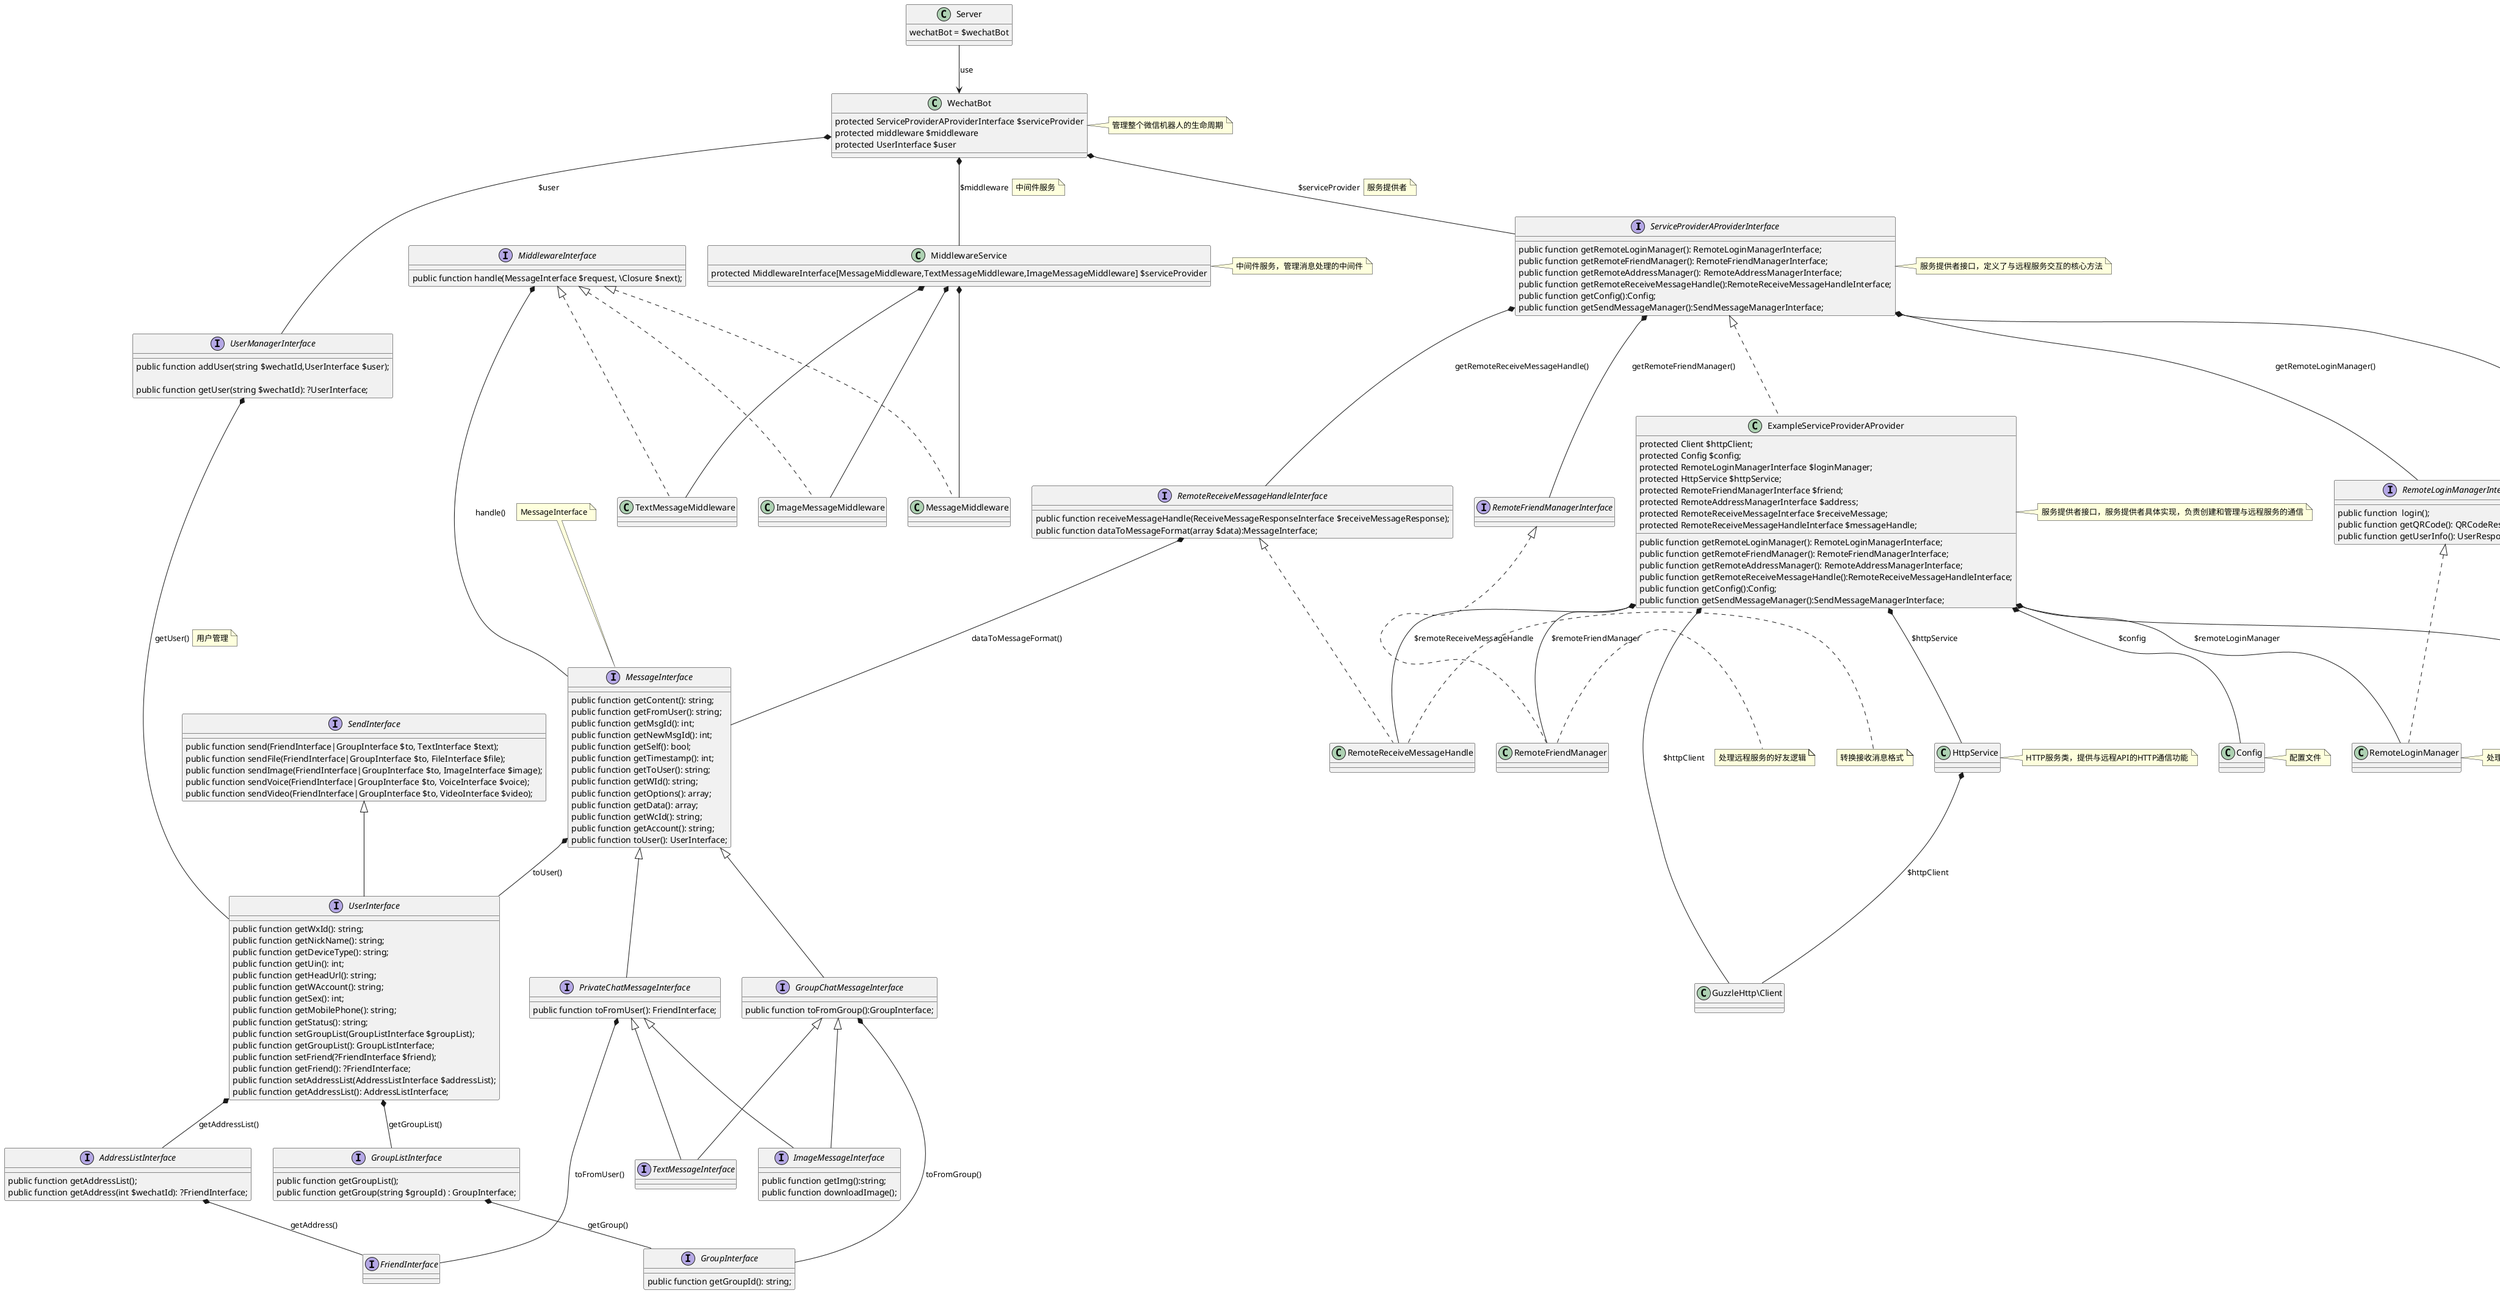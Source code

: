 @startuml

interface ServiceProviderAProviderInterface{
     public function getRemoteLoginManager(): RemoteLoginManagerInterface;
     public function getRemoteFriendManager(): RemoteFriendManagerInterface;
     public function getRemoteAddressManager(): RemoteAddressManagerInterface;
     public function getRemoteReceiveMessageHandle():RemoteReceiveMessageHandleInterface;
     public function getConfig():Config;
     public function getSendMessageManager():SendMessageManagerInterface;
}
note right of ServiceProviderAProviderInterface: 服务提供者接口，定义了与远程服务交互的核心方法

class ExampleServiceProviderAProvider implements ServiceProviderAProviderInterface {
    protected Client $httpClient;
    protected Config $config;
    protected RemoteLoginManagerInterface $loginManager;
    protected HttpService $httpService;
    protected RemoteFriendManagerInterface $friend;
    protected RemoteAddressManagerInterface $address;
    protected RemoteReceiveMessageInterface $receiveMessage;
    protected RemoteReceiveMessageHandleInterface $messageHandle;

     public function getRemoteLoginManager(): RemoteLoginManagerInterface;
     public function getRemoteFriendManager(): RemoteFriendManagerInterface;
     public function getRemoteAddressManager(): RemoteAddressManagerInterface;
     public function getRemoteReceiveMessageHandle():RemoteReceiveMessageHandleInterface;
     public function getConfig():Config;
     public function getSendMessageManager():SendMessageManagerInterface;
}
note right of ExampleServiceProviderAProvider: 服务提供者接口，服务提供者具体实现，负责创建和管理与远程服务的通信

class Config {
}
note right of Config: 配置文件

class HttpService {
}
note right of HttpService: HTTP服务类，提供与远程API的HTTP通信功能

class RemoteLoginManager implements RemoteLoginManagerInterface {
}
note right of RemoteLoginManager: 处理远程服务的登录逻辑

class RemoteFriendManager implements RemoteFriendManagerInterface {
}
note right of RemoteFriendManager: 处理远程服务的好友逻辑

class RemoteAddressManager implements RemoteAddressManagerInterface {
}
note right of RemoteAddressManager: 处理远程服务的通讯录逻辑

class RemoteReceiveMessageHandle implements RemoteReceiveMessageHandleInterface {
}
note right of RemoteReceiveMessageHandle: 转换接收消息格式


interface MiddlewareInterface
{
    public function handle(MessageInterface $request, \Closure $next);
}

class MessageMiddleware implements MiddlewareInterface{
}

class TextMessageMiddleware implements MiddlewareInterface{
}

class ImageMessageMiddleware implements MiddlewareInterface{
}

class WechatBot {
    protected ServiceProviderAProviderInterface $serviceProvider
    protected middleware $middleware
    protected UserInterface $user
}
note right of WechatBot: 管理整个微信机器人的生命周期

class MiddlewareService {
    protected MiddlewareInterface[MessageMiddleware,TextMessageMiddleware,ImageMessageMiddleware] $serviceProvider
}
note right of MiddlewareService: 中间件服务，管理消息处理的中间件

interface SendInterface{
    public function send(FriendInterface|GroupInterface $to, TextInterface $text);
    public function sendFile(FriendInterface|GroupInterface $to, FileInterface $file);
    public function sendImage(FriendInterface|GroupInterface $to, ImageInterface $image);
    public function sendVoice(FriendInterface|GroupInterface $to, VoiceInterface $voice);
    public function sendVideo(FriendInterface|GroupInterface $to, VideoInterface $video);
}

interface UserManagerInterface
{
    public function addUser(string $wechatId,UserInterface $user);

    public function getUser(string $wechatId): ?UserInterface;
}

interface UserInterface extends SendInterface
{
    public function getWxId(): string;
    public function getNickName(): string;
    public function getDeviceType(): string;
    public function getUin(): int;
    public function getHeadUrl(): string;
    public function getWAccount(): string;
    public function getSex(): int;
    public function getMobilePhone(): string;
    public function getStatus(): string;
    public function setGroupList(GroupListInterface $groupList);
    public function getGroupList(): GroupListInterface;
    public function setFriend(?FriendInterface $friend);
    public function getFriend(): ?FriendInterface;
    public function setAddressList(AddressListInterface $addressList);
    public function getAddressList(): AddressListInterface;

}

interface RemoteLoginManagerInterface
{
    public function  login();
    public function getQRCode(): QRCodeResponseInterface;
    public function getUserInfo(): UserResponseInterface;
}

interface RemoteAddressManagerInterface
{
    public function initAddressList();
}

interface RemoteFriendManagerInterface
{
}

interface RemoteReceiveMessageHandleInterface
{
    public function receiveMessageHandle(ReceiveMessageResponseInterface $receiveMessageResponse);
    public function dataToMessageFormat(array $data):MessageInterface;
}

interface MessageInterface
{
    public function getContent(): string;
    public function getFromUser(): string;
    public function getMsgId(): int;
    public function getNewMsgId(): int;
    public function getSelf(): bool;
    public function getTimestamp(): int;
    public function getToUser(): string;
    public function getWId(): string;
    public function getOptions(): array;
    public function getData(): array;
    public function getWcId(): string;
    public function getAccount(): string;
    public function toUser(): UserInterface;
}

note top of MessageInterface : MessageInterface

interface PrivateChatMessageInterface extends MessageInterface
{
    public function toFromUser(): FriendInterface;
}

interface GroupChatMessageInterface extends MessageInterface
{
    public function toFromGroup():GroupInterface;
}
interface TextMessageInterface extends PrivateChatMessageInterface,GroupChatMessageInterface
{
}
interface ImageMessageInterface extends PrivateChatMessageInterface,GroupChatMessageInterface
{
    public function getImg():string;
    public function downloadImage();
}

interface AddressListInterface
{
    public function getAddressList();
    public function getAddress(int $wechatId): ?FriendInterface;
}

interface GroupListInterface
{
    public function getGroupList();
    public function getGroup(string $groupId) : GroupInterface;
}

interface FriendInterface{}

interface GroupInterface
{
    public function getGroupId(): string;
}

class Server {
    wechatBot = $wechatBot
}



WechatBot *-- ServiceProviderAProviderInterface : $serviceProvider
note right on link : 服务提供者

WechatBot *-- UserManagerInterface : $user
WechatBot *-- MiddlewareService : $middleware
note right on link : 中间件服务

UserManagerInterface *-- UserInterface : getUser()
note right on link : 用户管理

UserInterface *-- AddressListInterface : getAddressList()
UserInterface *-- GroupListInterface : getGroupList()

AddressListInterface *-- FriendInterface : getAddress()
GroupListInterface *-- GroupInterface : getGroup()

ExampleServiceProviderAProvider *-- Config : $config
ExampleServiceProviderAProvider *-- GuzzleHttp\Client : $httpClient
ExampleServiceProviderAProvider *-- HttpService : $httpService
ExampleServiceProviderAProvider *-- RemoteLoginManager : $remoteLoginManager
ExampleServiceProviderAProvider *-- RemoteFriendManager : $remoteFriendManager
ExampleServiceProviderAProvider *-- RemoteAddressManager : $remoteAddressManager
ExampleServiceProviderAProvider *-- RemoteReceiveMessageHandle : $remoteReceiveMessageHandle

HttpService *-- GuzzleHttp\Client : $httpClient

ServiceProviderAProviderInterface *-- RemoteLoginManagerInterface : getRemoteLoginManager()
ServiceProviderAProviderInterface *-- RemoteFriendManagerInterface : getRemoteFriendManager()
ServiceProviderAProviderInterface *-- RemoteAddressManagerInterface : getRemoteAddressManager()
ServiceProviderAProviderInterface *-- RemoteReceiveMessageHandleInterface : getRemoteReceiveMessageHandle()

MessageInterface *-- UserInterface : toUser()
PrivateChatMessageInterface *-- FriendInterface : toFromUser()
GroupChatMessageInterface *-- GroupInterface : toFromGroup()

MiddlewareInterface *-- MessageInterface : handle()
MiddlewareService *-- MessageMiddleware
MiddlewareService *-- TextMessageMiddleware
MiddlewareService *-- ImageMessageMiddleware

RemoteReceiveMessageHandleInterface *-- MessageInterface : dataToMessageFormat()

Server -down-> WechatBot : use

@enduml
